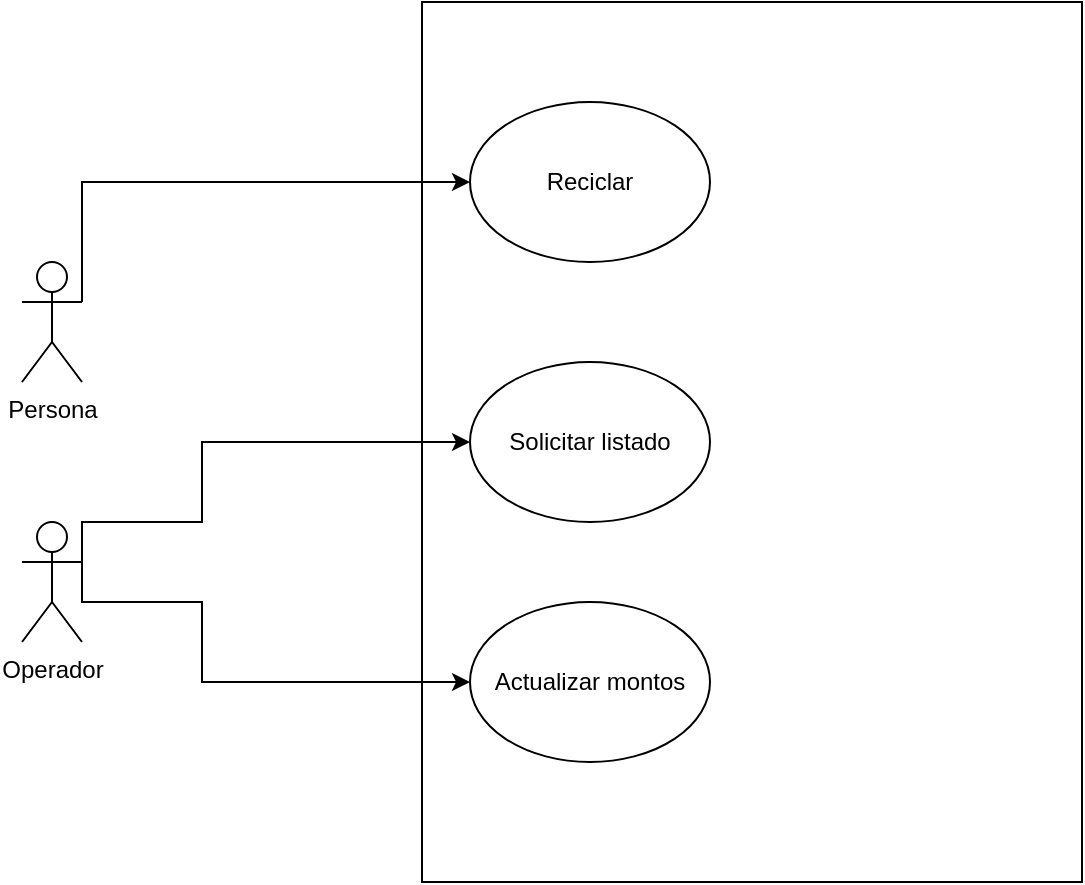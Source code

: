 <mxfile version="21.8.1" type="device">
  <diagram name="Página-1" id="TdubvRNMdldjJ8onDtpy">
    <mxGraphModel dx="794" dy="456" grid="1" gridSize="10" guides="1" tooltips="1" connect="1" arrows="1" fold="1" page="1" pageScale="1" pageWidth="827" pageHeight="1169" math="0" shadow="0">
      <root>
        <mxCell id="0" />
        <mxCell id="1" parent="0" />
        <mxCell id="xJdjnt_t-pVBK9aQdVWy-1" value="" style="rounded=0;whiteSpace=wrap;html=1;" vertex="1" parent="1">
          <mxGeometry x="270" y="380" width="330" height="440" as="geometry" />
        </mxCell>
        <mxCell id="xJdjnt_t-pVBK9aQdVWy-2" style="edgeStyle=orthogonalEdgeStyle;rounded=0;orthogonalLoop=1;jettySize=auto;html=1;exitX=1;exitY=0.333;exitDx=0;exitDy=0;exitPerimeter=0;entryX=0;entryY=0.5;entryDx=0;entryDy=0;" edge="1" parent="1" source="xJdjnt_t-pVBK9aQdVWy-5" target="xJdjnt_t-pVBK9aQdVWy-9">
          <mxGeometry relative="1" as="geometry">
            <Array as="points">
              <mxPoint x="100" y="470" />
            </Array>
          </mxGeometry>
        </mxCell>
        <mxCell id="xJdjnt_t-pVBK9aQdVWy-3" style="edgeStyle=orthogonalEdgeStyle;rounded=0;orthogonalLoop=1;jettySize=auto;html=1;exitX=1;exitY=0.333;exitDx=0;exitDy=0;exitPerimeter=0;entryX=0;entryY=0.5;entryDx=0;entryDy=0;" edge="1" parent="1" source="xJdjnt_t-pVBK9aQdVWy-8" target="xJdjnt_t-pVBK9aQdVWy-13">
          <mxGeometry relative="1" as="geometry">
            <Array as="points">
              <mxPoint x="100" y="640" />
              <mxPoint x="160" y="640" />
              <mxPoint x="160" y="600" />
              <mxPoint x="294" y="600" />
            </Array>
          </mxGeometry>
        </mxCell>
        <mxCell id="xJdjnt_t-pVBK9aQdVWy-4" style="edgeStyle=orthogonalEdgeStyle;rounded=0;orthogonalLoop=1;jettySize=auto;html=1;exitX=1;exitY=0.333;exitDx=0;exitDy=0;exitPerimeter=0;entryX=0;entryY=0.5;entryDx=0;entryDy=0;" edge="1" parent="1" source="xJdjnt_t-pVBK9aQdVWy-8" target="xJdjnt_t-pVBK9aQdVWy-14">
          <mxGeometry relative="1" as="geometry">
            <Array as="points">
              <mxPoint x="100" y="680" />
              <mxPoint x="160" y="680" />
              <mxPoint x="160" y="720" />
            </Array>
          </mxGeometry>
        </mxCell>
        <mxCell id="xJdjnt_t-pVBK9aQdVWy-5" value="Persona" style="shape=umlActor;verticalLabelPosition=bottom;verticalAlign=top;html=1;outlineConnect=0;" vertex="1" parent="1">
          <mxGeometry x="70" y="510" width="30" height="60" as="geometry" />
        </mxCell>
        <mxCell id="xJdjnt_t-pVBK9aQdVWy-8" value="Operador" style="shape=umlActor;verticalLabelPosition=bottom;verticalAlign=top;html=1;outlineConnect=0;" vertex="1" parent="1">
          <mxGeometry x="70" y="640" width="30" height="60" as="geometry" />
        </mxCell>
        <mxCell id="xJdjnt_t-pVBK9aQdVWy-9" value="" style="ellipse;whiteSpace=wrap;html=1;" vertex="1" parent="1">
          <mxGeometry x="294" y="430" width="120" height="80" as="geometry" />
        </mxCell>
        <mxCell id="xJdjnt_t-pVBK9aQdVWy-10" value="Reciclar" style="text;html=1;strokeColor=none;fillColor=none;align=center;verticalAlign=middle;whiteSpace=wrap;rounded=0;" vertex="1" parent="1">
          <mxGeometry x="324" y="455" width="60" height="30" as="geometry" />
        </mxCell>
        <mxCell id="xJdjnt_t-pVBK9aQdVWy-13" value="Solicitar listado" style="ellipse;whiteSpace=wrap;html=1;" vertex="1" parent="1">
          <mxGeometry x="294" y="560" width="120" height="80" as="geometry" />
        </mxCell>
        <mxCell id="xJdjnt_t-pVBK9aQdVWy-14" value="Actualizar montos" style="ellipse;whiteSpace=wrap;html=1;" vertex="1" parent="1">
          <mxGeometry x="294" y="680" width="120" height="80" as="geometry" />
        </mxCell>
      </root>
    </mxGraphModel>
  </diagram>
</mxfile>
